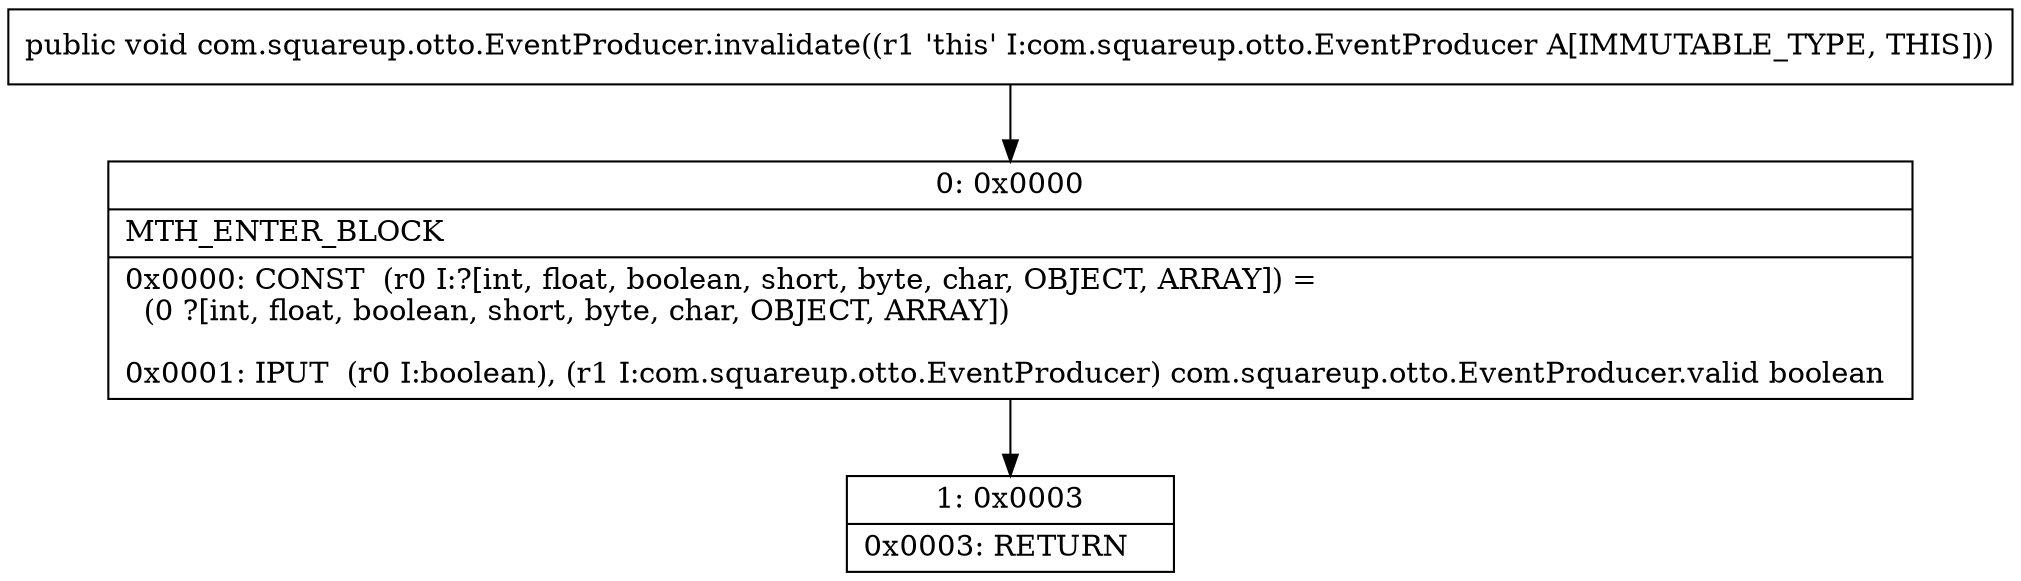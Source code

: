 digraph "CFG forcom.squareup.otto.EventProducer.invalidate()V" {
Node_0 [shape=record,label="{0\:\ 0x0000|MTH_ENTER_BLOCK\l|0x0000: CONST  (r0 I:?[int, float, boolean, short, byte, char, OBJECT, ARRAY]) = \l  (0 ?[int, float, boolean, short, byte, char, OBJECT, ARRAY])\l \l0x0001: IPUT  (r0 I:boolean), (r1 I:com.squareup.otto.EventProducer) com.squareup.otto.EventProducer.valid boolean \l}"];
Node_1 [shape=record,label="{1\:\ 0x0003|0x0003: RETURN   \l}"];
MethodNode[shape=record,label="{public void com.squareup.otto.EventProducer.invalidate((r1 'this' I:com.squareup.otto.EventProducer A[IMMUTABLE_TYPE, THIS])) }"];
MethodNode -> Node_0;
Node_0 -> Node_1;
}

